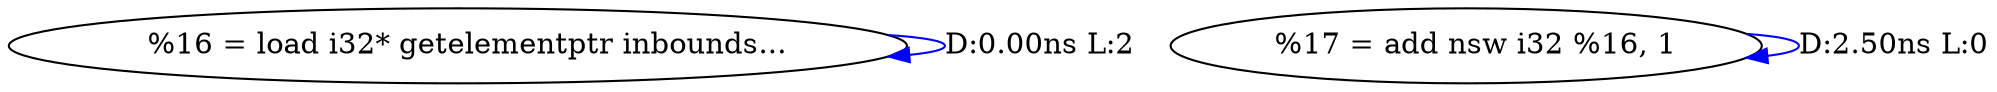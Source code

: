 digraph {
Node0x394d540[label="  %16 = load i32* getelementptr inbounds..."];
Node0x394d540 -> Node0x394d540[label="D:0.00ns L:2",color=blue];
Node0x394d620[label="  %17 = add nsw i32 %16, 1"];
Node0x394d620 -> Node0x394d620[label="D:2.50ns L:0",color=blue];
}
